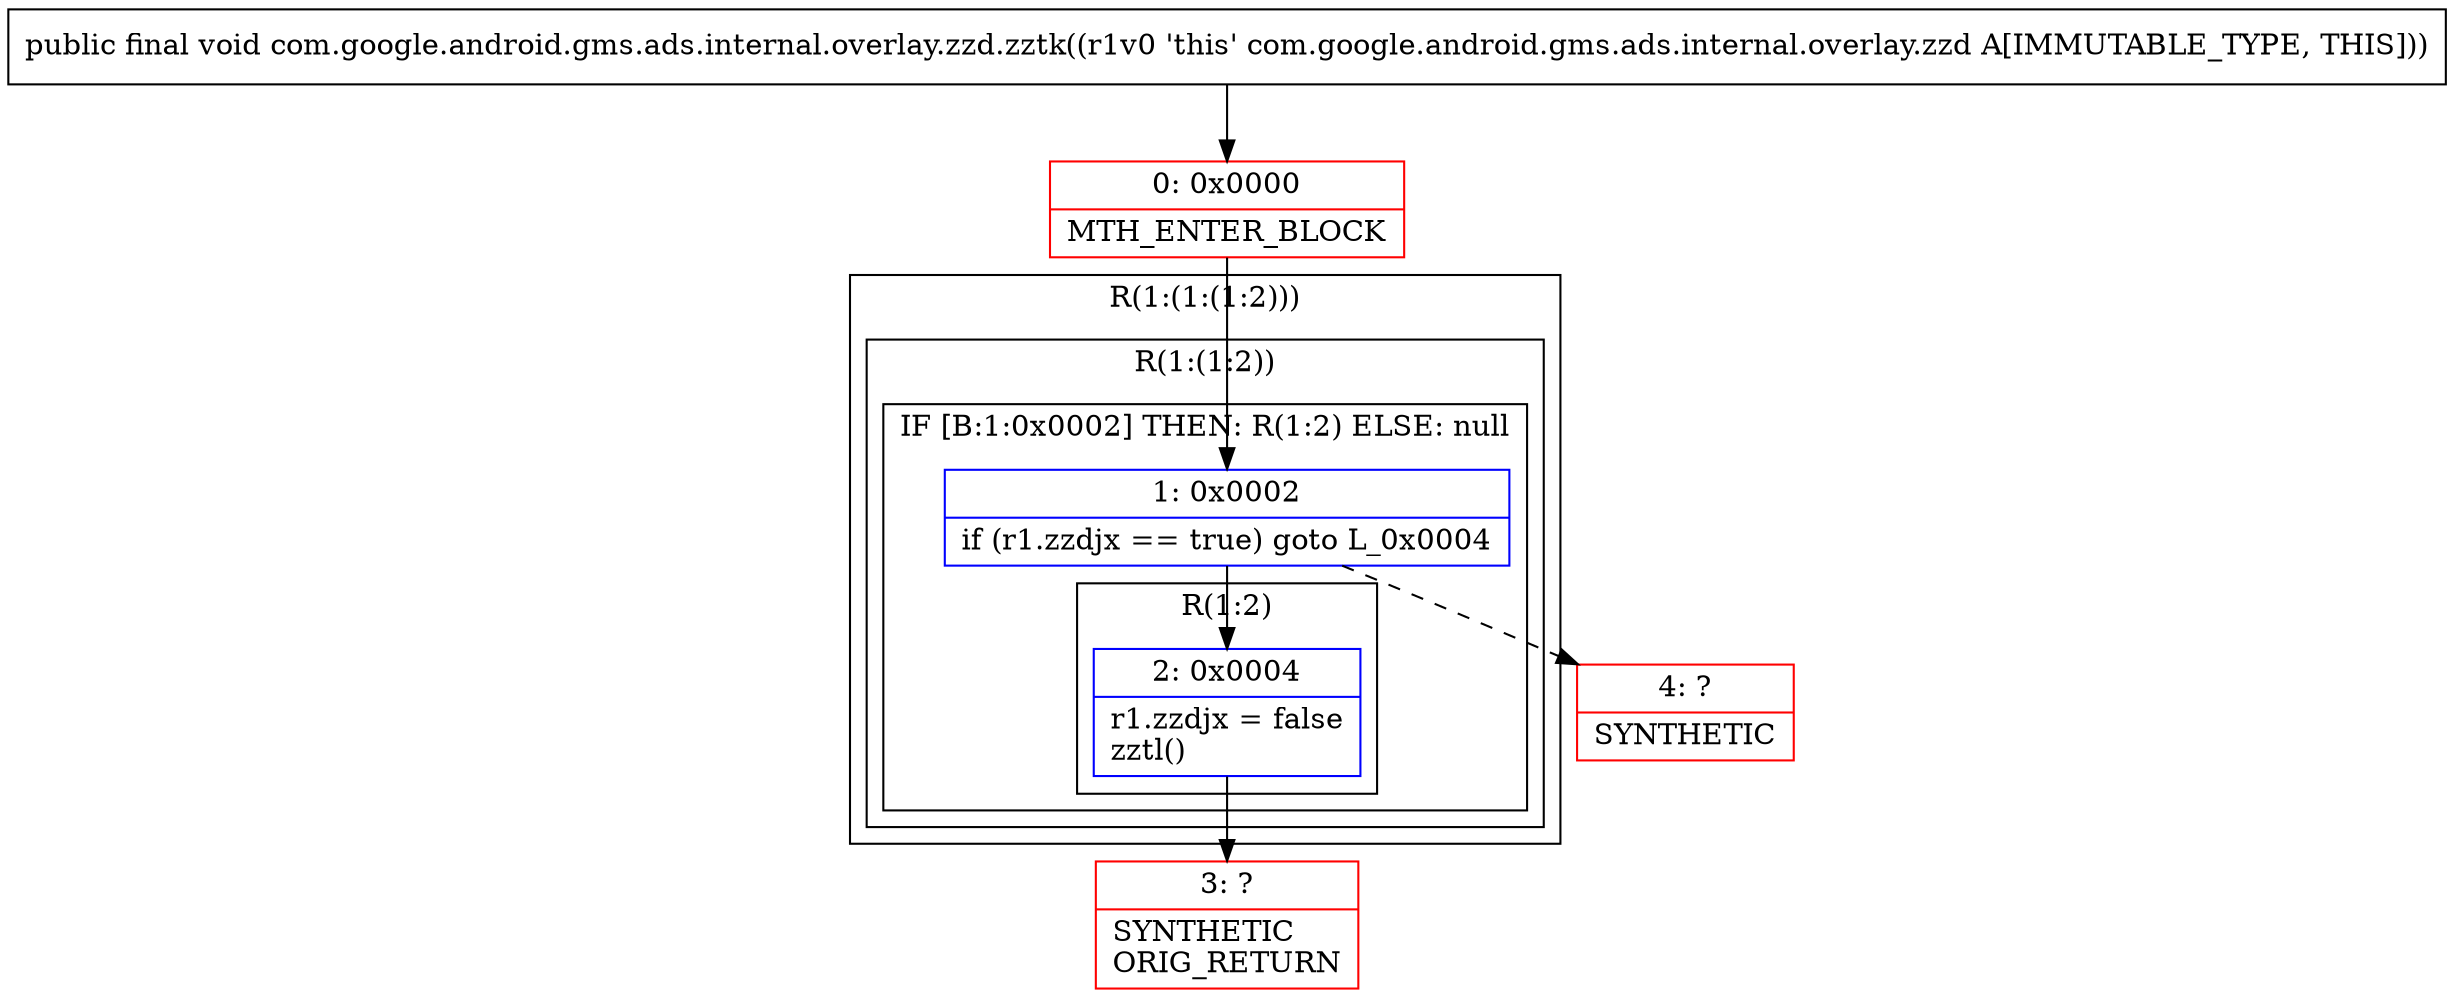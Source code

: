 digraph "CFG forcom.google.android.gms.ads.internal.overlay.zzd.zztk()V" {
subgraph cluster_Region_331438484 {
label = "R(1:(1:(1:2)))";
node [shape=record,color=blue];
subgraph cluster_Region_27702153 {
label = "R(1:(1:2))";
node [shape=record,color=blue];
subgraph cluster_IfRegion_355997940 {
label = "IF [B:1:0x0002] THEN: R(1:2) ELSE: null";
node [shape=record,color=blue];
Node_1 [shape=record,label="{1\:\ 0x0002|if (r1.zzdjx == true) goto L_0x0004\l}"];
subgraph cluster_Region_1448213613 {
label = "R(1:2)";
node [shape=record,color=blue];
Node_2 [shape=record,label="{2\:\ 0x0004|r1.zzdjx = false\lzztl()\l}"];
}
}
}
}
Node_0 [shape=record,color=red,label="{0\:\ 0x0000|MTH_ENTER_BLOCK\l}"];
Node_3 [shape=record,color=red,label="{3\:\ ?|SYNTHETIC\lORIG_RETURN\l}"];
Node_4 [shape=record,color=red,label="{4\:\ ?|SYNTHETIC\l}"];
MethodNode[shape=record,label="{public final void com.google.android.gms.ads.internal.overlay.zzd.zztk((r1v0 'this' com.google.android.gms.ads.internal.overlay.zzd A[IMMUTABLE_TYPE, THIS])) }"];
MethodNode -> Node_0;
Node_1 -> Node_2;
Node_1 -> Node_4[style=dashed];
Node_2 -> Node_3;
Node_0 -> Node_1;
}

